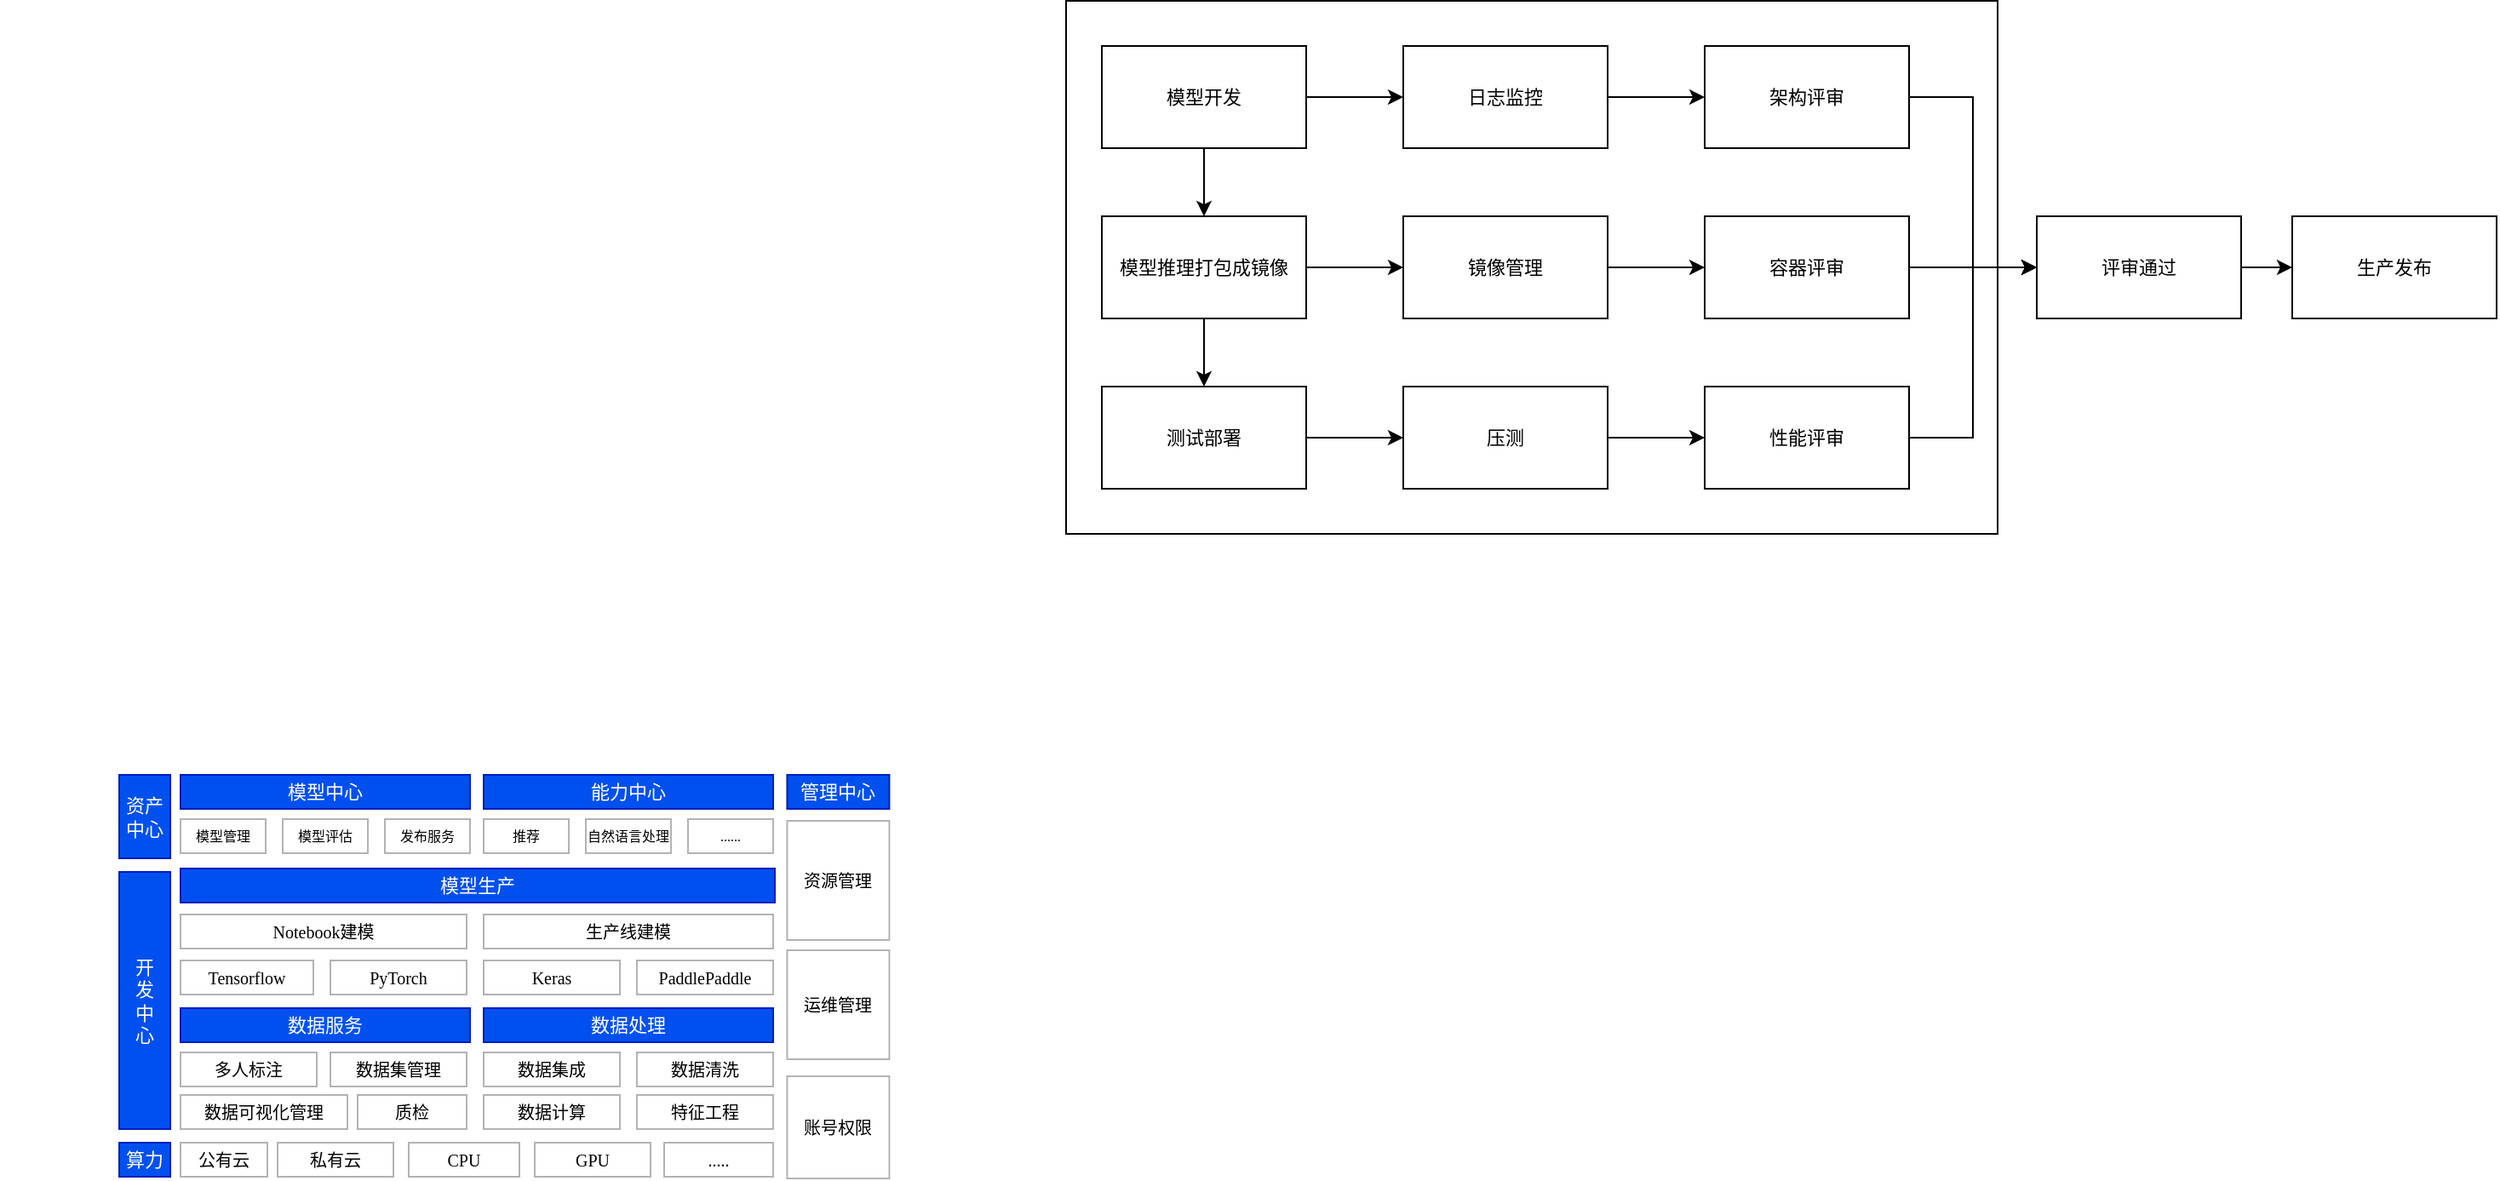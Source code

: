<mxfile version="15.0.3" type="github">
  <diagram id="Ht1M8jgEwFfnCIfOTk4-" name="Page-1">
    <mxGraphModel dx="1773" dy="645" grid="0" gridSize="10" guides="1" tooltips="1" connect="1" arrows="1" fold="1" page="1" pageScale="1" pageWidth="827" pageHeight="1169" math="0" shadow="0">
      <root>
        <mxCell id="0" />
        <mxCell id="1" parent="0" />
        <mxCell id="BQewnQ1yaA_XMFttYY26-40" value="" style="rounded=0;whiteSpace=wrap;html=1;fontSize=11;fillColor=#ffffff;" vertex="1" parent="1">
          <mxGeometry x="22" y="348.5" width="547" height="313" as="geometry" />
        </mxCell>
        <mxCell id="sR6iaG6ek7NB8Ki9UmXm-1" value="" style="shape=image;verticalLabelPosition=bottom;labelBackgroundColor=#ffffff;verticalAlign=top;aspect=fixed;imageAspect=0;image=https://bce.bdstatic.com/p3m/common-service/uploads/AI%E4%B8%AD%E5%8F%B0-%E6%9E%B6%E6%9E%84%E5%9B%BE_edd81eb.png;fontFamily=Times New Roman;" parent="1" vertex="1">
          <mxGeometry x="-603.1" y="350" width="498.21" height="320.96" as="geometry" />
        </mxCell>
        <mxCell id="sR6iaG6ek7NB8Ki9UmXm-3" value="公有云" style="rounded=0;whiteSpace=wrap;html=1;strokeColor=#B3B3B3;fontFamily=Times New Roman;fontSize=10;" parent="1" vertex="1">
          <mxGeometry x="-498" y="1019" width="51" height="20" as="geometry" />
        </mxCell>
        <mxCell id="sR6iaG6ek7NB8Ki9UmXm-4" value="私有云" style="rounded=0;whiteSpace=wrap;html=1;strokeColor=#B3B3B3;fontFamily=Times New Roman;fontSize=10;" parent="1" vertex="1">
          <mxGeometry x="-441" y="1019" width="68" height="20" as="geometry" />
        </mxCell>
        <mxCell id="sR6iaG6ek7NB8Ki9UmXm-5" value="CPU" style="rounded=0;whiteSpace=wrap;html=1;strokeColor=#B3B3B3;fontFamily=Times New Roman;fontSize=10;" parent="1" vertex="1">
          <mxGeometry x="-364" y="1019" width="65" height="20" as="geometry" />
        </mxCell>
        <mxCell id="sR6iaG6ek7NB8Ki9UmXm-6" value="GPU" style="rounded=0;whiteSpace=wrap;html=1;strokeColor=#B3B3B3;fontFamily=Times New Roman;fontSize=10;" parent="1" vertex="1">
          <mxGeometry x="-290" y="1019" width="68" height="20" as="geometry" />
        </mxCell>
        <mxCell id="sR6iaG6ek7NB8Ki9UmXm-7" value="&lt;div style=&quot;font-size: 10px;&quot;&gt;&lt;span style=&quot;font-size: 10px;&quot;&gt;.....&lt;/span&gt;&lt;/div&gt;" style="rounded=0;whiteSpace=wrap;html=1;align=center;strokeColor=#B3B3B3;fontFamily=Times New Roman;fontSize=10;" parent="1" vertex="1">
          <mxGeometry x="-214" y="1019" width="64" height="20" as="geometry" />
        </mxCell>
        <mxCell id="sR6iaG6ek7NB8Ki9UmXm-8" value="算力" style="rounded=0;whiteSpace=wrap;html=1;fillColor=#0050ef;strokeColor=#001DBC;fontColor=#ffffff;fontFamily=Times New Roman;fontSize=11;" parent="1" vertex="1">
          <mxGeometry x="-534" y="1019" width="30" height="20" as="geometry" />
        </mxCell>
        <mxCell id="sR6iaG6ek7NB8Ki9UmXm-14" value="数据集成" style="rounded=0;whiteSpace=wrap;html=1;strokeColor=#B3B3B3;fontFamily=Times New Roman;fontSize=10;" parent="1" vertex="1">
          <mxGeometry x="-320" y="966" width="80" height="20" as="geometry" />
        </mxCell>
        <mxCell id="sR6iaG6ek7NB8Ki9UmXm-15" value="数据清洗" style="rounded=0;whiteSpace=wrap;html=1;strokeColor=#B3B3B3;fontFamily=Times New Roman;fontSize=10;" parent="1" vertex="1">
          <mxGeometry x="-230" y="966" width="80" height="20" as="geometry" />
        </mxCell>
        <mxCell id="sR6iaG6ek7NB8Ki9UmXm-18" value="数据计算" style="rounded=0;whiteSpace=wrap;html=1;strokeColor=#B3B3B3;fontFamily=Times New Roman;fontSize=10;" parent="1" vertex="1">
          <mxGeometry x="-320" y="991" width="80" height="20" as="geometry" />
        </mxCell>
        <mxCell id="sR6iaG6ek7NB8Ki9UmXm-19" value="特征工程" style="rounded=0;whiteSpace=wrap;html=1;strokeColor=#B3B3B3;fontFamily=Times New Roman;fontSize=10;" parent="1" vertex="1">
          <mxGeometry x="-230" y="991" width="80" height="20" as="geometry" />
        </mxCell>
        <mxCell id="sR6iaG6ek7NB8Ki9UmXm-24" value="数据处理" style="rounded=0;whiteSpace=wrap;html=1;strokeColor=#001DBC;fillColor=#0050ef;fontColor=#ffffff;fontFamily=Times New Roman;fontSize=11;" parent="1" vertex="1">
          <mxGeometry x="-320" y="940" width="170" height="20" as="geometry" />
        </mxCell>
        <mxCell id="sR6iaG6ek7NB8Ki9UmXm-25" value="数据可视化管理" style="rounded=0;whiteSpace=wrap;html=1;strokeColor=#B3B3B3;fontFamily=Times New Roman;fontSize=10;" parent="1" vertex="1">
          <mxGeometry x="-498" y="991" width="98" height="20" as="geometry" />
        </mxCell>
        <mxCell id="sR6iaG6ek7NB8Ki9UmXm-26" value="多人标注" style="rounded=0;whiteSpace=wrap;html=1;strokeColor=#B3B3B3;fontFamily=Times New Roman;fontSize=10;" parent="1" vertex="1">
          <mxGeometry x="-498" y="966" width="80" height="20" as="geometry" />
        </mxCell>
        <mxCell id="sR6iaG6ek7NB8Ki9UmXm-28" value="开&lt;br style=&quot;font-size: 11px;&quot;&gt;发&lt;br style=&quot;font-size: 11px;&quot;&gt;中&lt;br style=&quot;font-size: 11px;&quot;&gt;心" style="rounded=0;whiteSpace=wrap;html=1;fillColor=#0050ef;strokeColor=#001DBC;fontColor=#ffffff;fontFamily=Times New Roman;fontSize=11;" parent="1" vertex="1">
          <mxGeometry x="-534" y="860" width="30" height="151" as="geometry" />
        </mxCell>
        <mxCell id="sR6iaG6ek7NB8Ki9UmXm-29" value="模型生产" style="rounded=0;whiteSpace=wrap;html=1;strokeColor=#001DBC;fillColor=#0050ef;fontColor=#ffffff;fontFamily=Times New Roman;fontSize=11;" parent="1" vertex="1">
          <mxGeometry x="-498" y="858" width="349" height="20" as="geometry" />
        </mxCell>
        <mxCell id="sR6iaG6ek7NB8Ki9UmXm-31" value="Notebook建模" style="rounded=0;whiteSpace=wrap;html=1;strokeColor=#B3B3B3;fontFamily=Times New Roman;fontSize=10;" parent="1" vertex="1">
          <mxGeometry x="-498" y="885" width="168" height="20" as="geometry" />
        </mxCell>
        <mxCell id="sR6iaG6ek7NB8Ki9UmXm-33" value="生产线建模" style="rounded=0;whiteSpace=wrap;html=1;strokeColor=#B3B3B3;fontFamily=Times New Roman;fontSize=10;" parent="1" vertex="1">
          <mxGeometry x="-320" y="885" width="170" height="20" as="geometry" />
        </mxCell>
        <mxCell id="sR6iaG6ek7NB8Ki9UmXm-34" value="Tensorflow" style="rounded=0;whiteSpace=wrap;html=1;strokeColor=#B3B3B3;fontFamily=Times New Roman;fontSize=10;" parent="1" vertex="1">
          <mxGeometry x="-498" y="912" width="78" height="20" as="geometry" />
        </mxCell>
        <mxCell id="sR6iaG6ek7NB8Ki9UmXm-35" value="PyTorch" style="rounded=0;whiteSpace=wrap;html=1;strokeColor=#B3B3B3;fontFamily=Times New Roman;fontSize=10;" parent="1" vertex="1">
          <mxGeometry x="-410" y="912" width="80" height="20" as="geometry" />
        </mxCell>
        <mxCell id="sR6iaG6ek7NB8Ki9UmXm-36" value="Keras" style="rounded=0;whiteSpace=wrap;html=1;strokeColor=#B3B3B3;fontFamily=Times New Roman;fontSize=10;" parent="1" vertex="1">
          <mxGeometry x="-320" y="912" width="80" height="20" as="geometry" />
        </mxCell>
        <mxCell id="sR6iaG6ek7NB8Ki9UmXm-37" value="PaddlePaddle" style="rounded=0;whiteSpace=wrap;html=1;strokeColor=#B3B3B3;fontSize=10;fontFamily=Times New Roman;" parent="1" vertex="1">
          <mxGeometry x="-230" y="912" width="80" height="20" as="geometry" />
        </mxCell>
        <mxCell id="sR6iaG6ek7NB8Ki9UmXm-38" value="&lt;span style=&quot;font-size: 10px;&quot;&gt;账号权限&lt;/span&gt;" style="rounded=0;whiteSpace=wrap;html=1;fontFamily=Times New Roman;fontSize=10;strokeColor=#B3B3B3;" parent="1" vertex="1">
          <mxGeometry x="-141.79" y="980" width="60" height="60" as="geometry" />
        </mxCell>
        <mxCell id="sR6iaG6ek7NB8Ki9UmXm-39" value="&lt;span style=&quot;font-size: 10px&quot;&gt;运维管理&lt;/span&gt;" style="rounded=0;whiteSpace=wrap;html=1;fontFamily=Times New Roman;fontSize=10;strokeColor=#B3B3B3;" parent="1" vertex="1">
          <mxGeometry x="-141.79" y="906" width="60" height="64" as="geometry" />
        </mxCell>
        <mxCell id="sR6iaG6ek7NB8Ki9UmXm-40" value="&lt;span style=&quot;font-size: 10px&quot;&gt;资源管理&lt;/span&gt;" style="rounded=0;whiteSpace=wrap;html=1;fontFamily=Times New Roman;fontSize=10;strokeColor=#B3B3B3;" parent="1" vertex="1">
          <mxGeometry x="-141.79" y="830" width="60" height="70" as="geometry" />
        </mxCell>
        <mxCell id="sR6iaG6ek7NB8Ki9UmXm-41" value="管理中心" style="rounded=0;whiteSpace=wrap;html=1;strokeColor=#001DBC;fillColor=#0050ef;fontColor=#ffffff;fontFamily=Times New Roman;fontSize=11;" parent="1" vertex="1">
          <mxGeometry x="-141.79" y="803" width="60" height="20" as="geometry" />
        </mxCell>
        <mxCell id="sR6iaG6ek7NB8Ki9UmXm-42" value="资产中心" style="rounded=0;whiteSpace=wrap;html=1;fillColor=#0050ef;strokeColor=#001DBC;fontColor=#ffffff;fontFamily=Times New Roman;fontSize=11;" parent="1" vertex="1">
          <mxGeometry x="-534" y="803" width="30" height="49" as="geometry" />
        </mxCell>
        <mxCell id="sR6iaG6ek7NB8Ki9UmXm-47" value="模型管理" style="rounded=0;whiteSpace=wrap;html=1;strokeColor=#B3B3B3;fontFamily=Times New Roman;fontSize=8;" parent="1" vertex="1">
          <mxGeometry x="-498" y="829" width="50" height="20" as="geometry" />
        </mxCell>
        <mxCell id="sR6iaG6ek7NB8Ki9UmXm-48" value="模型评估" style="rounded=0;whiteSpace=wrap;html=1;strokeColor=#B3B3B3;fontFamily=Times New Roman;fontSize=8;" parent="1" vertex="1">
          <mxGeometry x="-438" y="829" width="50" height="20" as="geometry" />
        </mxCell>
        <mxCell id="sR6iaG6ek7NB8Ki9UmXm-49" value="发布服务" style="rounded=0;whiteSpace=wrap;html=1;strokeColor=#B3B3B3;fontFamily=Times New Roman;fontSize=8;" parent="1" vertex="1">
          <mxGeometry x="-378" y="829" width="50" height="20" as="geometry" />
        </mxCell>
        <mxCell id="sR6iaG6ek7NB8Ki9UmXm-50" value="模型中心" style="rounded=0;whiteSpace=wrap;html=1;strokeColor=#001DBC;fillColor=#0050ef;fontColor=#ffffff;fontFamily=Times New Roman;fontSize=11;" parent="1" vertex="1">
          <mxGeometry x="-498" y="803" width="170" height="20" as="geometry" />
        </mxCell>
        <mxCell id="sR6iaG6ek7NB8Ki9UmXm-51" value="推荐" style="rounded=0;whiteSpace=wrap;html=1;strokeColor=#B3B3B3;fontFamily=Times New Roman;fontSize=8;" parent="1" vertex="1">
          <mxGeometry x="-320" y="829" width="50" height="20" as="geometry" />
        </mxCell>
        <mxCell id="sR6iaG6ek7NB8Ki9UmXm-52" value="自然语言处理" style="rounded=0;whiteSpace=wrap;html=1;strokeColor=#B3B3B3;fontFamily=Times New Roman;fontSize=8;" parent="1" vertex="1">
          <mxGeometry x="-260" y="829" width="50" height="20" as="geometry" />
        </mxCell>
        <mxCell id="sR6iaG6ek7NB8Ki9UmXm-53" value="......" style="rounded=0;whiteSpace=wrap;html=1;strokeColor=#B3B3B3;fontFamily=Times New Roman;fontSize=8;" parent="1" vertex="1">
          <mxGeometry x="-200" y="829" width="50" height="20" as="geometry" />
        </mxCell>
        <mxCell id="sR6iaG6ek7NB8Ki9UmXm-54" value="能力中心" style="rounded=0;whiteSpace=wrap;html=1;strokeColor=#001DBC;fillColor=#0050ef;fontColor=#ffffff;fontFamily=Times New Roman;fontSize=11;" parent="1" vertex="1">
          <mxGeometry x="-320" y="803" width="170" height="20" as="geometry" />
        </mxCell>
        <mxCell id="sR6iaG6ek7NB8Ki9UmXm-55" value="数据服务" style="rounded=0;whiteSpace=wrap;html=1;strokeColor=#001DBC;fillColor=#0050ef;fontColor=#ffffff;fontFamily=Times New Roman;fontSize=11;" parent="1" vertex="1">
          <mxGeometry x="-498" y="940" width="170" height="20" as="geometry" />
        </mxCell>
        <mxCell id="sR6iaG6ek7NB8Ki9UmXm-56" value="数据集管理" style="rounded=0;whiteSpace=wrap;html=1;strokeColor=#B3B3B3;fontFamily=Times New Roman;fontSize=10;" parent="1" vertex="1">
          <mxGeometry x="-410" y="966" width="80" height="20" as="geometry" />
        </mxCell>
        <mxCell id="sR6iaG6ek7NB8Ki9UmXm-57" value="质检" style="rounded=0;whiteSpace=wrap;html=1;strokeColor=#B3B3B3;fontFamily=Times New Roman;fontSize=10;" parent="1" vertex="1">
          <mxGeometry x="-394" y="991" width="64" height="20" as="geometry" />
        </mxCell>
        <mxCell id="BQewnQ1yaA_XMFttYY26-19" style="edgeStyle=orthogonalEdgeStyle;rounded=0;orthogonalLoop=1;jettySize=auto;html=1;exitX=0.5;exitY=1;exitDx=0;exitDy=0;entryX=0.5;entryY=0;entryDx=0;entryDy=0;fontSize=11;" edge="1" parent="1" source="BQewnQ1yaA_XMFttYY26-10" target="BQewnQ1yaA_XMFttYY26-11">
          <mxGeometry relative="1" as="geometry" />
        </mxCell>
        <mxCell id="BQewnQ1yaA_XMFttYY26-44" style="edgeStyle=orthogonalEdgeStyle;rounded=0;orthogonalLoop=1;jettySize=auto;html=1;exitX=1;exitY=0.5;exitDx=0;exitDy=0;entryX=0;entryY=0.5;entryDx=0;entryDy=0;fontSize=11;" edge="1" parent="1" source="BQewnQ1yaA_XMFttYY26-10" target="BQewnQ1yaA_XMFttYY26-43">
          <mxGeometry relative="1" as="geometry" />
        </mxCell>
        <mxCell id="BQewnQ1yaA_XMFttYY26-10" value="模型开发" style="rounded=0;whiteSpace=wrap;html=1;fontSize=11;fillColor=#ffffff;" vertex="1" parent="1">
          <mxGeometry x="43" y="375" width="120" height="60" as="geometry" />
        </mxCell>
        <mxCell id="BQewnQ1yaA_XMFttYY26-20" style="edgeStyle=orthogonalEdgeStyle;rounded=0;orthogonalLoop=1;jettySize=auto;html=1;exitX=0.5;exitY=1;exitDx=0;exitDy=0;entryX=0.5;entryY=0;entryDx=0;entryDy=0;fontSize=11;" edge="1" parent="1" source="BQewnQ1yaA_XMFttYY26-11" target="BQewnQ1yaA_XMFttYY26-13">
          <mxGeometry relative="1" as="geometry" />
        </mxCell>
        <mxCell id="BQewnQ1yaA_XMFttYY26-22" style="edgeStyle=orthogonalEdgeStyle;rounded=0;orthogonalLoop=1;jettySize=auto;html=1;exitX=1;exitY=0.5;exitDx=0;exitDy=0;entryX=0;entryY=0.5;entryDx=0;entryDy=0;fontSize=11;" edge="1" parent="1" source="BQewnQ1yaA_XMFttYY26-11" target="BQewnQ1yaA_XMFttYY26-12">
          <mxGeometry relative="1" as="geometry" />
        </mxCell>
        <mxCell id="BQewnQ1yaA_XMFttYY26-11" value="模型推理打包成镜像" style="rounded=0;whiteSpace=wrap;html=1;fontSize=11;fillColor=#ffffff;" vertex="1" parent="1">
          <mxGeometry x="43" y="475" width="120" height="60" as="geometry" />
        </mxCell>
        <mxCell id="BQewnQ1yaA_XMFttYY26-23" style="edgeStyle=orthogonalEdgeStyle;rounded=0;orthogonalLoop=1;jettySize=auto;html=1;exitX=1;exitY=0.5;exitDx=0;exitDy=0;fontSize=11;" edge="1" parent="1" source="BQewnQ1yaA_XMFttYY26-12" target="BQewnQ1yaA_XMFttYY26-17">
          <mxGeometry relative="1" as="geometry" />
        </mxCell>
        <mxCell id="BQewnQ1yaA_XMFttYY26-12" value="镜像管理" style="rounded=0;whiteSpace=wrap;html=1;fontSize=11;fillColor=#ffffff;" vertex="1" parent="1">
          <mxGeometry x="220" y="475" width="120" height="60" as="geometry" />
        </mxCell>
        <mxCell id="BQewnQ1yaA_XMFttYY26-21" style="edgeStyle=orthogonalEdgeStyle;rounded=0;orthogonalLoop=1;jettySize=auto;html=1;exitX=1;exitY=0.5;exitDx=0;exitDy=0;entryX=0;entryY=0.5;entryDx=0;entryDy=0;fontSize=11;" edge="1" parent="1" source="BQewnQ1yaA_XMFttYY26-13" target="BQewnQ1yaA_XMFttYY26-15">
          <mxGeometry relative="1" as="geometry" />
        </mxCell>
        <mxCell id="BQewnQ1yaA_XMFttYY26-13" value="测试部署" style="rounded=0;whiteSpace=wrap;html=1;fontSize=11;fillColor=#ffffff;" vertex="1" parent="1">
          <mxGeometry x="43" y="575" width="120" height="60" as="geometry" />
        </mxCell>
        <mxCell id="BQewnQ1yaA_XMFttYY26-27" style="edgeStyle=orthogonalEdgeStyle;rounded=0;orthogonalLoop=1;jettySize=auto;html=1;exitX=1;exitY=0.5;exitDx=0;exitDy=0;fontSize=11;" edge="1" parent="1" source="BQewnQ1yaA_XMFttYY26-15" target="BQewnQ1yaA_XMFttYY26-26">
          <mxGeometry relative="1" as="geometry" />
        </mxCell>
        <mxCell id="BQewnQ1yaA_XMFttYY26-15" value="压测" style="rounded=0;whiteSpace=wrap;html=1;fontSize=11;fillColor=#ffffff;" vertex="1" parent="1">
          <mxGeometry x="220" y="575" width="120" height="60" as="geometry" />
        </mxCell>
        <mxCell id="BQewnQ1yaA_XMFttYY26-36" style="edgeStyle=orthogonalEdgeStyle;rounded=0;orthogonalLoop=1;jettySize=auto;html=1;exitX=1;exitY=0.5;exitDx=0;exitDy=0;entryX=0;entryY=0.5;entryDx=0;entryDy=0;fontSize=11;" edge="1" parent="1" source="BQewnQ1yaA_XMFttYY26-16" target="BQewnQ1yaA_XMFttYY26-34">
          <mxGeometry relative="1" as="geometry" />
        </mxCell>
        <mxCell id="BQewnQ1yaA_XMFttYY26-16" value="评审通过" style="rounded=0;whiteSpace=wrap;html=1;fontSize=11;fillColor=#ffffff;" vertex="1" parent="1">
          <mxGeometry x="592" y="475" width="120" height="60" as="geometry" />
        </mxCell>
        <mxCell id="BQewnQ1yaA_XMFttYY26-29" style="edgeStyle=orthogonalEdgeStyle;rounded=0;orthogonalLoop=1;jettySize=auto;html=1;exitX=1;exitY=0.5;exitDx=0;exitDy=0;entryX=0;entryY=0.5;entryDx=0;entryDy=0;fontSize=11;" edge="1" parent="1" source="BQewnQ1yaA_XMFttYY26-17" target="BQewnQ1yaA_XMFttYY26-16">
          <mxGeometry relative="1" as="geometry" />
        </mxCell>
        <mxCell id="BQewnQ1yaA_XMFttYY26-17" value="容器评审" style="rounded=0;whiteSpace=wrap;html=1;fontSize=11;fillColor=#ffffff;" vertex="1" parent="1">
          <mxGeometry x="397" y="475" width="120" height="60" as="geometry" />
        </mxCell>
        <mxCell id="BQewnQ1yaA_XMFttYY26-28" style="edgeStyle=orthogonalEdgeStyle;rounded=0;orthogonalLoop=1;jettySize=auto;html=1;exitX=1;exitY=0.5;exitDx=0;exitDy=0;entryX=0;entryY=0.5;entryDx=0;entryDy=0;fontSize=11;" edge="1" parent="1" source="BQewnQ1yaA_XMFttYY26-18" target="BQewnQ1yaA_XMFttYY26-16">
          <mxGeometry relative="1" as="geometry" />
        </mxCell>
        <mxCell id="BQewnQ1yaA_XMFttYY26-18" value="架构评审" style="rounded=0;whiteSpace=wrap;html=1;fontSize=11;fillColor=#ffffff;" vertex="1" parent="1">
          <mxGeometry x="397" y="375" width="120" height="60" as="geometry" />
        </mxCell>
        <mxCell id="BQewnQ1yaA_XMFttYY26-31" style="edgeStyle=orthogonalEdgeStyle;rounded=0;orthogonalLoop=1;jettySize=auto;html=1;exitX=1;exitY=0.5;exitDx=0;exitDy=0;entryX=0;entryY=0.5;entryDx=0;entryDy=0;fontSize=11;" edge="1" parent="1" source="BQewnQ1yaA_XMFttYY26-26" target="BQewnQ1yaA_XMFttYY26-16">
          <mxGeometry relative="1" as="geometry" />
        </mxCell>
        <mxCell id="BQewnQ1yaA_XMFttYY26-26" value="性能评审" style="rounded=0;whiteSpace=wrap;html=1;fontSize=11;fillColor=#ffffff;" vertex="1" parent="1">
          <mxGeometry x="397" y="575" width="120" height="60" as="geometry" />
        </mxCell>
        <mxCell id="BQewnQ1yaA_XMFttYY26-34" value="生产发布" style="rounded=0;whiteSpace=wrap;html=1;fontSize=11;fillColor=#ffffff;" vertex="1" parent="1">
          <mxGeometry x="742" y="475" width="120" height="60" as="geometry" />
        </mxCell>
        <mxCell id="BQewnQ1yaA_XMFttYY26-45" style="edgeStyle=orthogonalEdgeStyle;rounded=0;orthogonalLoop=1;jettySize=auto;html=1;exitX=1;exitY=0.5;exitDx=0;exitDy=0;fontSize=11;" edge="1" parent="1" source="BQewnQ1yaA_XMFttYY26-43" target="BQewnQ1yaA_XMFttYY26-18">
          <mxGeometry relative="1" as="geometry" />
        </mxCell>
        <mxCell id="BQewnQ1yaA_XMFttYY26-43" value="日志监控" style="rounded=0;whiteSpace=wrap;html=1;shadow=0;fontSize=11;fillColor=#ffffff;" vertex="1" parent="1">
          <mxGeometry x="220" y="375" width="120" height="60" as="geometry" />
        </mxCell>
      </root>
    </mxGraphModel>
  </diagram>
</mxfile>
